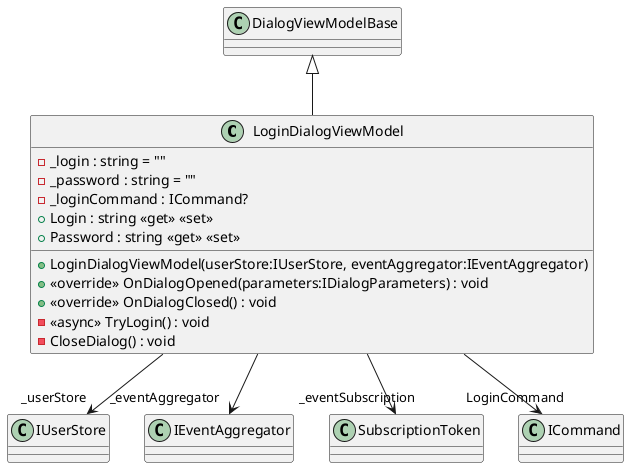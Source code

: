 @startuml
class LoginDialogViewModel {
    - _login : string = ""
    - _password : string = ""
    - _loginCommand : ICommand?
    + Login : string <<get>> <<set>>
    + Password : string <<get>> <<set>>
    + LoginDialogViewModel(userStore:IUserStore, eventAggregator:IEventAggregator)
    + <<override>> OnDialogOpened(parameters:IDialogParameters) : void
    + <<override>> OnDialogClosed() : void
    - <<async>> TryLogin() : void
    - CloseDialog() : void
}
DialogViewModelBase <|-- LoginDialogViewModel
LoginDialogViewModel --> "_userStore" IUserStore
LoginDialogViewModel --> "_eventAggregator" IEventAggregator
LoginDialogViewModel --> "_eventSubscription" SubscriptionToken
LoginDialogViewModel --> "LoginCommand" ICommand
@enduml
